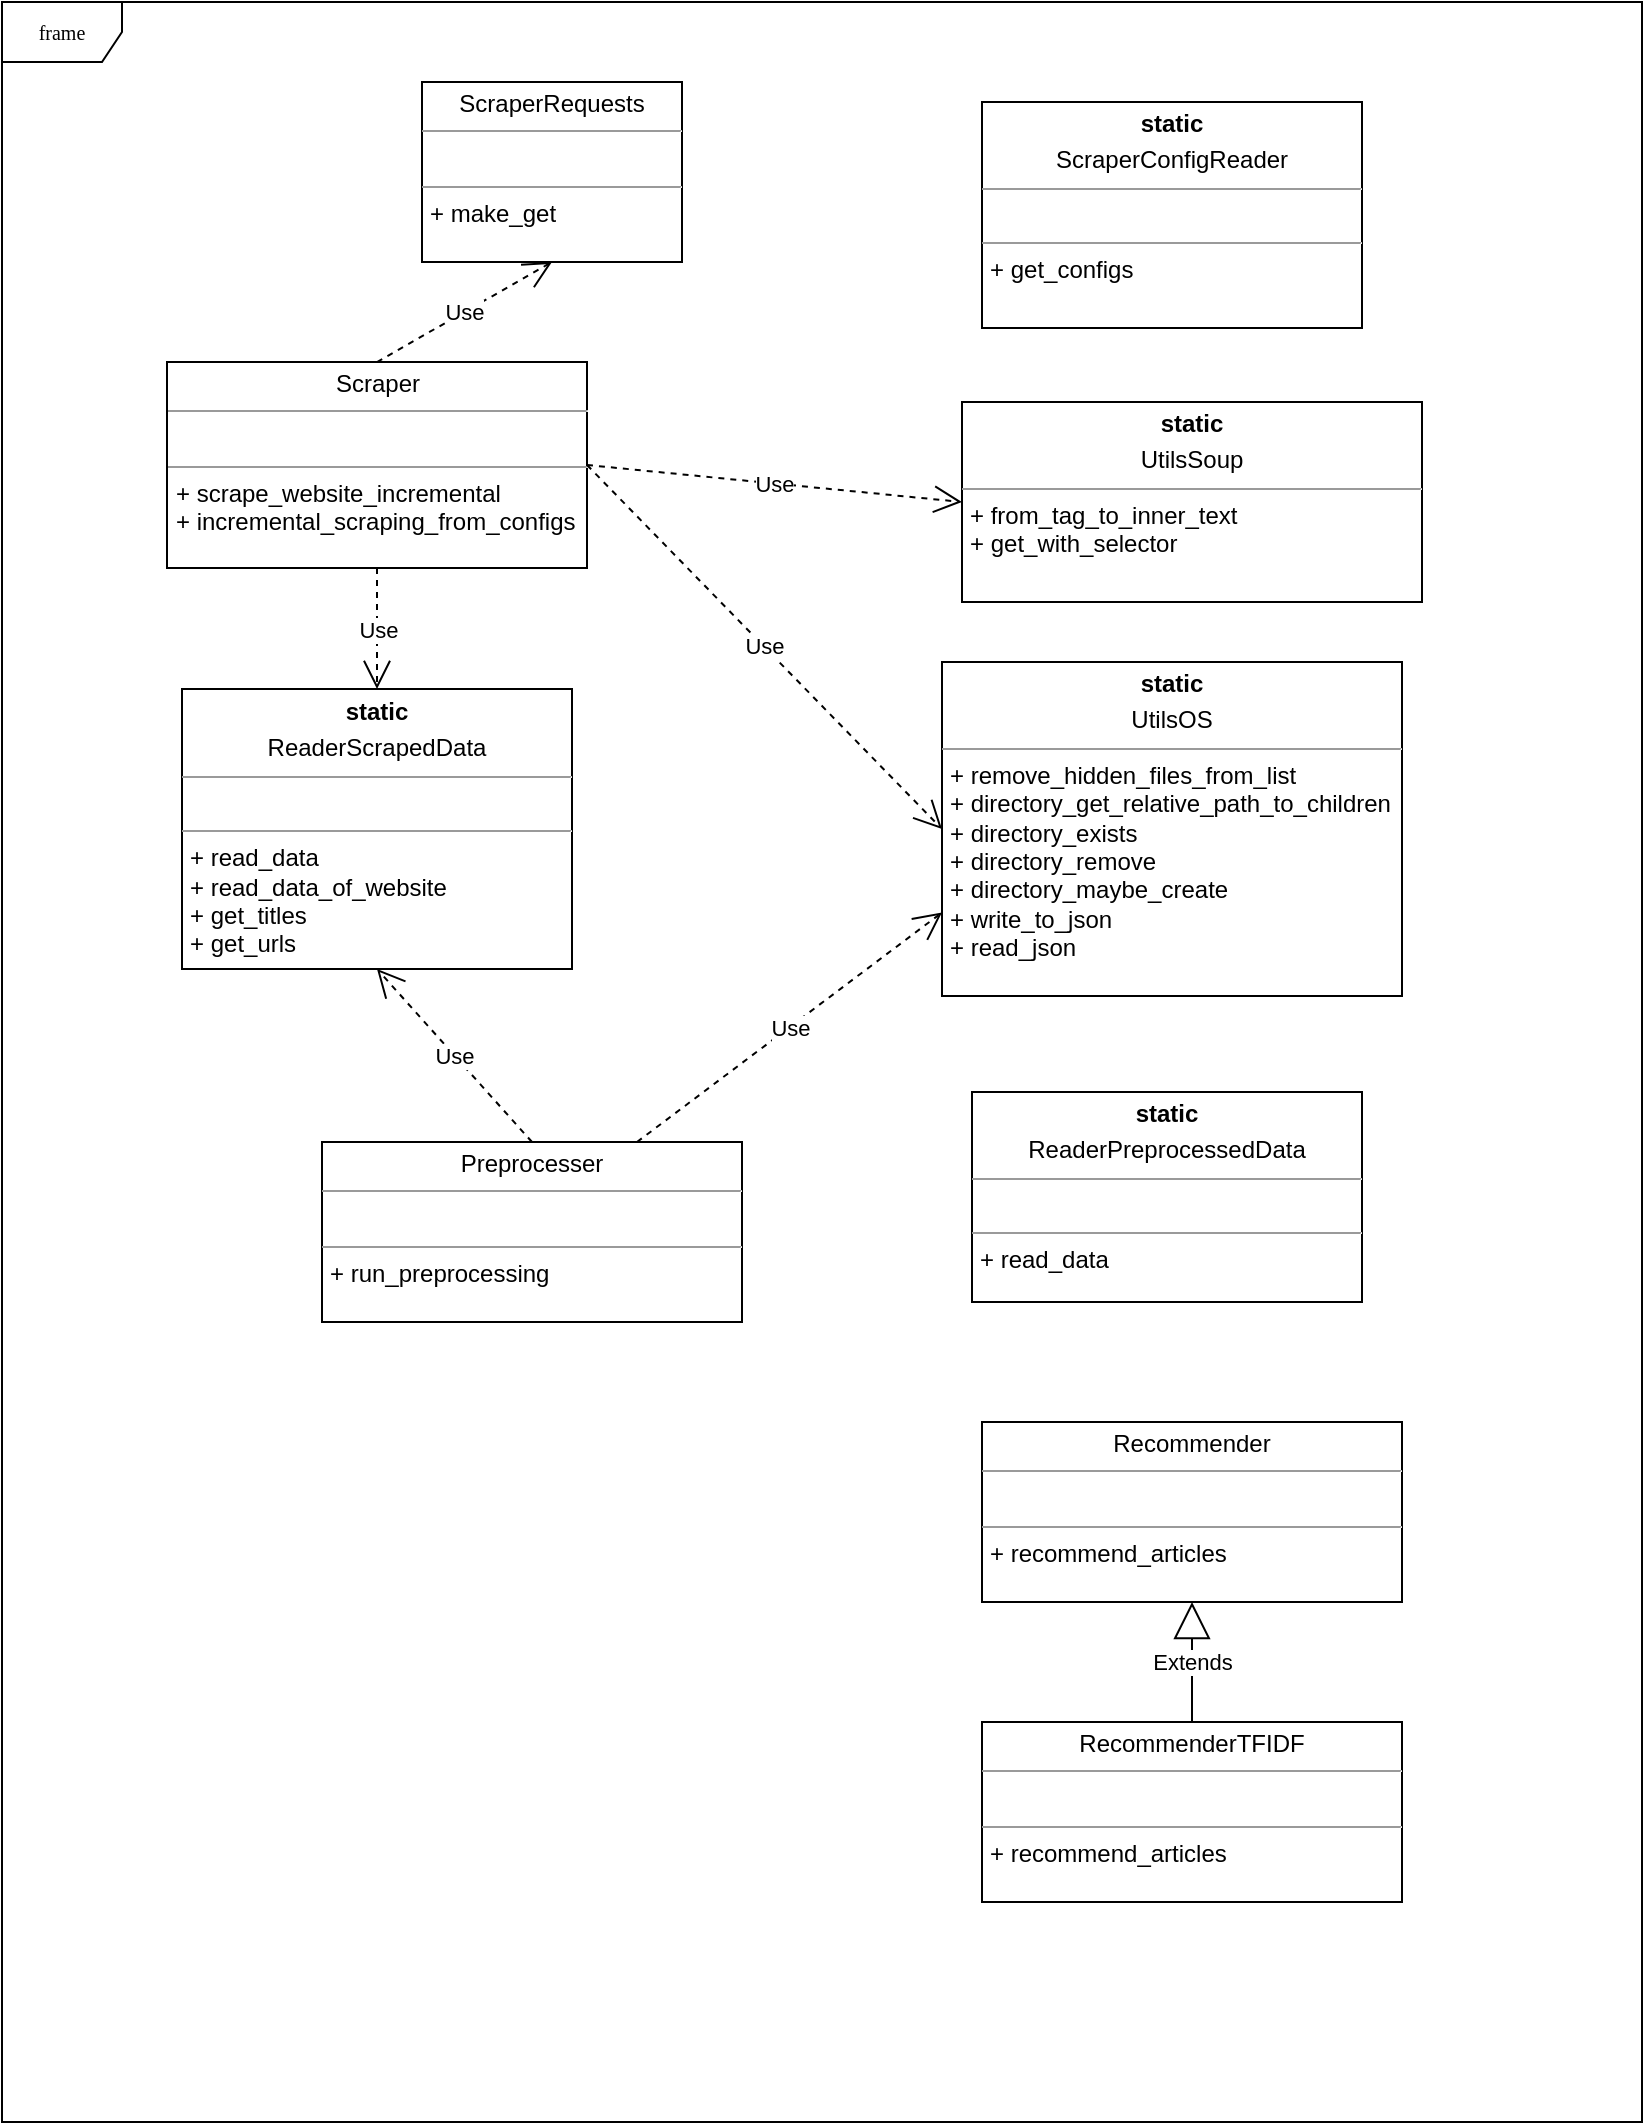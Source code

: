<mxfile version="10.6.5" type="device"><diagram name="Page-1" id="c4acf3e9-155e-7222-9cf6-157b1a14988f"><mxGraphModel dx="1078" dy="768" grid="1" gridSize="10" guides="1" tooltips="1" connect="1" arrows="1" fold="1" page="1" pageScale="1" pageWidth="850" pageHeight="1100" background="#ffffff" math="0" shadow="0"><root><mxCell id="0"/><mxCell id="1" parent="0"/><mxCell id="17acba5748e5396b-1" value="frame" style="shape=umlFrame;whiteSpace=wrap;html=1;rounded=0;shadow=0;comic=0;labelBackgroundColor=none;strokeColor=#000000;strokeWidth=1;fillColor=#ffffff;fontFamily=Verdana;fontSize=10;fontColor=#000000;align=center;" parent="1" vertex="1"><mxGeometry x="20" y="20" width="820" height="1060" as="geometry"/></mxCell><mxCell id="5d2195bd80daf111-18" value="&lt;p style=&quot;margin: 0px ; margin-top: 4px ; text-align: center&quot;&gt;Scraper&lt;/p&gt;&lt;hr size=&quot;1&quot;&gt;&lt;p style=&quot;margin: 0px ; margin-left: 4px&quot;&gt;&lt;br&gt;&lt;/p&gt;&lt;hr size=&quot;1&quot;&gt;&lt;p style=&quot;margin: 0px ; margin-left: 4px&quot;&gt;+ scrape_website_incremental&lt;br&gt;+ incremental_scraping_from_configs&lt;/p&gt;" style="verticalAlign=top;align=left;overflow=fill;fontSize=12;fontFamily=Helvetica;html=1;rounded=0;shadow=0;comic=0;labelBackgroundColor=none;strokeColor=#000000;strokeWidth=1;fillColor=#ffffff;" parent="1" vertex="1"><mxGeometry x="102.5" y="200" width="210" height="103" as="geometry"/></mxCell><mxCell id="2u-zRfmQsfFaBCMP3_Ns-1" value="&lt;p style=&quot;margin: 0px ; margin-top: 4px ; text-align: center&quot;&gt;&lt;b&gt;static&lt;/b&gt;&lt;/p&gt;&lt;p style=&quot;margin: 0px ; margin-top: 4px ; text-align: center&quot;&gt;ScraperConfigReader&lt;/p&gt;&lt;hr size=&quot;1&quot;&gt;&lt;p style=&quot;margin: 0px ; margin-left: 4px&quot;&gt;&lt;br&gt;&lt;/p&gt;&lt;hr size=&quot;1&quot;&gt;&lt;p style=&quot;margin: 0px ; margin-left: 4px&quot;&gt;+ get_configs&lt;br&gt;&lt;br&gt;&lt;/p&gt;" style="verticalAlign=top;align=left;overflow=fill;fontSize=12;fontFamily=Helvetica;html=1;rounded=0;shadow=0;comic=0;labelBackgroundColor=none;strokeColor=#000000;strokeWidth=1;fillColor=#ffffff;" vertex="1" parent="1"><mxGeometry x="510" y="70" width="190" height="113" as="geometry"/></mxCell><mxCell id="2u-zRfmQsfFaBCMP3_Ns-2" value="&lt;p style=&quot;margin: 0px ; margin-top: 4px ; text-align: center&quot;&gt;&lt;span&gt;ScraperRequests&lt;/span&gt;&lt;br&gt;&lt;/p&gt;&lt;hr size=&quot;1&quot;&gt;&lt;p style=&quot;margin: 0px ; margin-left: 4px&quot;&gt;&lt;br&gt;&lt;/p&gt;&lt;hr size=&quot;1&quot;&gt;&lt;p style=&quot;margin: 0px ; margin-left: 4px&quot;&gt;+ make_get&lt;br&gt;&lt;br&gt;&lt;/p&gt;" style="verticalAlign=top;align=left;overflow=fill;fontSize=12;fontFamily=Helvetica;html=1;rounded=0;shadow=0;comic=0;labelBackgroundColor=none;strokeColor=#000000;strokeWidth=1;fillColor=#ffffff;" vertex="1" parent="1"><mxGeometry x="230" y="60" width="130" height="90" as="geometry"/></mxCell><mxCell id="2u-zRfmQsfFaBCMP3_Ns-3" value="&lt;p style=&quot;margin: 0px ; margin-top: 4px ; text-align: center&quot;&gt;&lt;b&gt;static&lt;/b&gt;&lt;/p&gt;&lt;p style=&quot;margin: 0px ; margin-top: 4px ; text-align: center&quot;&gt;ReaderScrapedData&lt;/p&gt;&lt;hr size=&quot;1&quot;&gt;&lt;p style=&quot;margin: 0px ; margin-left: 4px&quot;&gt;&lt;br&gt;&lt;/p&gt;&lt;hr size=&quot;1&quot;&gt;&lt;p style=&quot;margin: 0px ; margin-left: 4px&quot;&gt;+ read_data&lt;/p&gt;&lt;p style=&quot;margin: 0px ; margin-left: 4px&quot;&gt;+&amp;nbsp;read_data_of_website&lt;/p&gt;&lt;p style=&quot;margin: 0px ; margin-left: 4px&quot;&gt;+&amp;nbsp;get_titles&lt;/p&gt;&lt;p style=&quot;margin: 0px ; margin-left: 4px&quot;&gt;+&amp;nbsp;get_urls&lt;br&gt;&lt;br&gt;&lt;/p&gt;" style="verticalAlign=top;align=left;overflow=fill;fontSize=12;fontFamily=Helvetica;html=1;rounded=0;shadow=0;comic=0;labelBackgroundColor=none;strokeColor=#000000;strokeWidth=1;fillColor=#ffffff;" vertex="1" parent="1"><mxGeometry x="110" y="363.5" width="195" height="140" as="geometry"/></mxCell><mxCell id="2u-zRfmQsfFaBCMP3_Ns-4" value="&lt;p style=&quot;margin: 0px ; margin-top: 4px ; text-align: center&quot;&gt;&lt;b&gt;static&lt;/b&gt;&lt;/p&gt;&lt;p style=&quot;margin: 0px ; margin-top: 4px ; text-align: center&quot;&gt;&lt;span style=&quot;text-align: left&quot;&gt;UtilsOS&lt;/span&gt;&lt;/p&gt;&lt;hr size=&quot;1&quot;&gt;&lt;p style=&quot;margin: 0px ; margin-left: 4px&quot;&gt;+ remove_hidden_files_from_list&lt;/p&gt;&lt;p style=&quot;margin: 0px ; margin-left: 4px&quot;&gt;+&amp;nbsp;directory_get_relative_path_to_children&lt;/p&gt;&lt;p style=&quot;margin: 0px ; margin-left: 4px&quot;&gt;+&amp;nbsp;directory_exists&lt;/p&gt;&lt;p style=&quot;margin: 0px ; margin-left: 4px&quot;&gt;+&amp;nbsp;directory_remove&lt;/p&gt;&lt;p style=&quot;margin: 0px ; margin-left: 4px&quot;&gt;+&amp;nbsp;directory_maybe_create&lt;/p&gt;&lt;p style=&quot;margin: 0px ; margin-left: 4px&quot;&gt;+&amp;nbsp;write_to_json&lt;/p&gt;&lt;p style=&quot;margin: 0px ; margin-left: 4px&quot;&gt;+&amp;nbsp;read_json&lt;br&gt;&lt;br&gt;&lt;/p&gt;" style="verticalAlign=top;align=left;overflow=fill;fontSize=12;fontFamily=Helvetica;html=1;rounded=0;shadow=0;comic=0;labelBackgroundColor=none;strokeColor=#000000;strokeWidth=1;fillColor=#ffffff;" vertex="1" parent="1"><mxGeometry x="490" y="350" width="230" height="167" as="geometry"/></mxCell><mxCell id="2u-zRfmQsfFaBCMP3_Ns-5" value="&lt;p style=&quot;margin: 0px ; margin-top: 4px ; text-align: center&quot;&gt;&lt;b&gt;static&lt;/b&gt;&lt;/p&gt;&lt;p style=&quot;margin: 0px ; margin-top: 4px ; text-align: center&quot;&gt;&lt;span style=&quot;text-align: left&quot;&gt;UtilsSoup&lt;/span&gt;&lt;/p&gt;&lt;hr size=&quot;1&quot;&gt;&lt;p style=&quot;margin: 0px ; margin-left: 4px&quot;&gt;+ from_tag_to_inner_text&lt;/p&gt;&lt;p style=&quot;margin: 0px ; margin-left: 4px&quot;&gt;+&amp;nbsp;get_with_selector&lt;/p&gt;&lt;p style=&quot;margin: 0px ; margin-left: 4px&quot;&gt;&lt;br&gt;&lt;/p&gt;" style="verticalAlign=top;align=left;overflow=fill;fontSize=12;fontFamily=Helvetica;html=1;rounded=0;shadow=0;comic=0;labelBackgroundColor=none;strokeColor=#000000;strokeWidth=1;fillColor=#ffffff;" vertex="1" parent="1"><mxGeometry x="500" y="220" width="230" height="100" as="geometry"/></mxCell><mxCell id="2u-zRfmQsfFaBCMP3_Ns-12" value="Use" style="endArrow=open;endSize=12;dashed=1;html=1;exitX=0.5;exitY=0;exitDx=0;exitDy=0;entryX=0.5;entryY=1;entryDx=0;entryDy=0;" edge="1" parent="1" source="5d2195bd80daf111-18" target="2u-zRfmQsfFaBCMP3_Ns-2"><mxGeometry width="160" relative="1" as="geometry"><mxPoint x="135" y="470" as="sourcePoint"/><mxPoint x="295" y="470" as="targetPoint"/></mxGeometry></mxCell><mxCell id="2u-zRfmQsfFaBCMP3_Ns-13" value="Use" style="endArrow=open;endSize=12;dashed=1;html=1;exitX=0.5;exitY=1;exitDx=0;exitDy=0;entryX=0.5;entryY=0;entryDx=0;entryDy=0;" edge="1" parent="1" source="5d2195bd80daf111-18" target="2u-zRfmQsfFaBCMP3_Ns-3"><mxGeometry width="160" relative="1" as="geometry"><mxPoint x="225" y="280" as="sourcePoint"/><mxPoint x="125" y="210" as="targetPoint"/></mxGeometry></mxCell><mxCell id="2u-zRfmQsfFaBCMP3_Ns-15" value="Use" style="endArrow=open;endSize=12;dashed=1;html=1;exitX=1;exitY=0.5;exitDx=0;exitDy=0;entryX=0;entryY=0.5;entryDx=0;entryDy=0;" edge="1" parent="1" source="5d2195bd80daf111-18" target="2u-zRfmQsfFaBCMP3_Ns-5"><mxGeometry width="160" relative="1" as="geometry"><mxPoint x="402" y="286" as="sourcePoint"/><mxPoint x="447" y="230" as="targetPoint"/></mxGeometry></mxCell><mxCell id="2u-zRfmQsfFaBCMP3_Ns-16" value="Use" style="endArrow=open;endSize=12;dashed=1;html=1;exitX=1;exitY=0.5;exitDx=0;exitDy=0;entryX=0;entryY=0.5;entryDx=0;entryDy=0;" edge="1" parent="1" source="5d2195bd80daf111-18" target="2u-zRfmQsfFaBCMP3_Ns-4"><mxGeometry width="160" relative="1" as="geometry"><mxPoint x="330" y="332" as="sourcePoint"/><mxPoint x="590" y="300" as="targetPoint"/></mxGeometry></mxCell><mxCell id="2u-zRfmQsfFaBCMP3_Ns-17" value="&lt;p style=&quot;margin: 0px ; margin-top: 4px ; text-align: center&quot;&gt;Preprocesser&lt;/p&gt;&lt;hr size=&quot;1&quot;&gt;&lt;p style=&quot;margin: 0px ; margin-left: 4px&quot;&gt;&lt;br&gt;&lt;/p&gt;&lt;hr size=&quot;1&quot;&gt;&lt;p style=&quot;margin: 0px ; margin-left: 4px&quot;&gt;+ run_preprocessing&lt;br&gt;&lt;/p&gt;" style="verticalAlign=top;align=left;overflow=fill;fontSize=12;fontFamily=Helvetica;html=1;rounded=0;shadow=0;comic=0;labelBackgroundColor=none;strokeColor=#000000;strokeWidth=1;fillColor=#ffffff;" vertex="1" parent="1"><mxGeometry x="180" y="590" width="210" height="90" as="geometry"/></mxCell><mxCell id="2u-zRfmQsfFaBCMP3_Ns-18" value="Use" style="endArrow=open;endSize=12;dashed=1;html=1;exitX=0.5;exitY=0;exitDx=0;exitDy=0;entryX=0.5;entryY=1;entryDx=0;entryDy=0;" edge="1" parent="1" source="2u-zRfmQsfFaBCMP3_Ns-17" target="2u-zRfmQsfFaBCMP3_Ns-3"><mxGeometry width="160" relative="1" as="geometry"><mxPoint x="218" y="313" as="sourcePoint"/><mxPoint x="218" y="374" as="targetPoint"/></mxGeometry></mxCell><mxCell id="2u-zRfmQsfFaBCMP3_Ns-19" value="Use" style="endArrow=open;endSize=12;dashed=1;html=1;exitX=0.75;exitY=0;exitDx=0;exitDy=0;entryX=0;entryY=0.75;entryDx=0;entryDy=0;" edge="1" parent="1" source="2u-zRfmQsfFaBCMP3_Ns-17" target="2u-zRfmQsfFaBCMP3_Ns-4"><mxGeometry width="160" relative="1" as="geometry"><mxPoint x="295" y="600" as="sourcePoint"/><mxPoint x="218" y="514" as="targetPoint"/></mxGeometry></mxCell><mxCell id="2u-zRfmQsfFaBCMP3_Ns-20" value="&lt;p style=&quot;margin: 0px ; margin-top: 4px ; text-align: center&quot;&gt;&lt;b&gt;static&lt;/b&gt;&lt;/p&gt;&lt;p style=&quot;margin: 0px ; margin-top: 4px ; text-align: center&quot;&gt;ReaderPreprocessedData&lt;/p&gt;&lt;hr size=&quot;1&quot;&gt;&lt;p style=&quot;margin: 0px ; margin-left: 4px&quot;&gt;&lt;br&gt;&lt;/p&gt;&lt;hr size=&quot;1&quot;&gt;&lt;p style=&quot;margin: 0px ; margin-left: 4px&quot;&gt;+ read_data&lt;/p&gt;&lt;p style=&quot;margin: 0px ; margin-left: 4px&quot;&gt;&lt;br&gt;&lt;/p&gt;" style="verticalAlign=top;align=left;overflow=fill;fontSize=12;fontFamily=Helvetica;html=1;rounded=0;shadow=0;comic=0;labelBackgroundColor=none;strokeColor=#000000;strokeWidth=1;fillColor=#ffffff;" vertex="1" parent="1"><mxGeometry x="505" y="565" width="195" height="105" as="geometry"/></mxCell><mxCell id="2u-zRfmQsfFaBCMP3_Ns-21" value="&lt;p style=&quot;margin: 0px ; margin-top: 4px ; text-align: center&quot;&gt;Recommender&lt;/p&gt;&lt;hr size=&quot;1&quot;&gt;&lt;p style=&quot;margin: 0px ; margin-left: 4px&quot;&gt;&lt;br&gt;&lt;/p&gt;&lt;hr size=&quot;1&quot;&gt;&lt;p style=&quot;margin: 0px ; margin-left: 4px&quot;&gt;+ recommend_articles&lt;br&gt;&lt;/p&gt;" style="verticalAlign=top;align=left;overflow=fill;fontSize=12;fontFamily=Helvetica;html=1;rounded=0;shadow=0;comic=0;labelBackgroundColor=none;strokeColor=#000000;strokeWidth=1;fillColor=#ffffff;" vertex="1" parent="1"><mxGeometry x="510" y="730" width="210" height="90" as="geometry"/></mxCell><mxCell id="2u-zRfmQsfFaBCMP3_Ns-22" value="&lt;p style=&quot;margin: 0px ; margin-top: 4px ; text-align: center&quot;&gt;RecommenderTFIDF&lt;/p&gt;&lt;hr size=&quot;1&quot;&gt;&lt;p style=&quot;margin: 0px ; margin-left: 4px&quot;&gt;&lt;br&gt;&lt;/p&gt;&lt;hr size=&quot;1&quot;&gt;&lt;p style=&quot;margin: 0px ; margin-left: 4px&quot;&gt;+ recommend_articles&lt;br&gt;&lt;/p&gt;" style="verticalAlign=top;align=left;overflow=fill;fontSize=12;fontFamily=Helvetica;html=1;rounded=0;shadow=0;comic=0;labelBackgroundColor=none;strokeColor=#000000;strokeWidth=1;fillColor=#ffffff;" vertex="1" parent="1"><mxGeometry x="510" y="880" width="210" height="90" as="geometry"/></mxCell><mxCell id="2u-zRfmQsfFaBCMP3_Ns-23" value="Extends" style="endArrow=block;endSize=16;endFill=0;html=1;exitX=0.5;exitY=0;exitDx=0;exitDy=0;entryX=0.5;entryY=1;entryDx=0;entryDy=0;" edge="1" parent="1" source="2u-zRfmQsfFaBCMP3_Ns-22" target="2u-zRfmQsfFaBCMP3_Ns-21"><mxGeometry width="160" relative="1" as="geometry"><mxPoint x="20" y="1120" as="sourcePoint"/><mxPoint x="180" y="1120" as="targetPoint"/><mxPoint as="offset"/></mxGeometry></mxCell></root></mxGraphModel></diagram></mxfile>